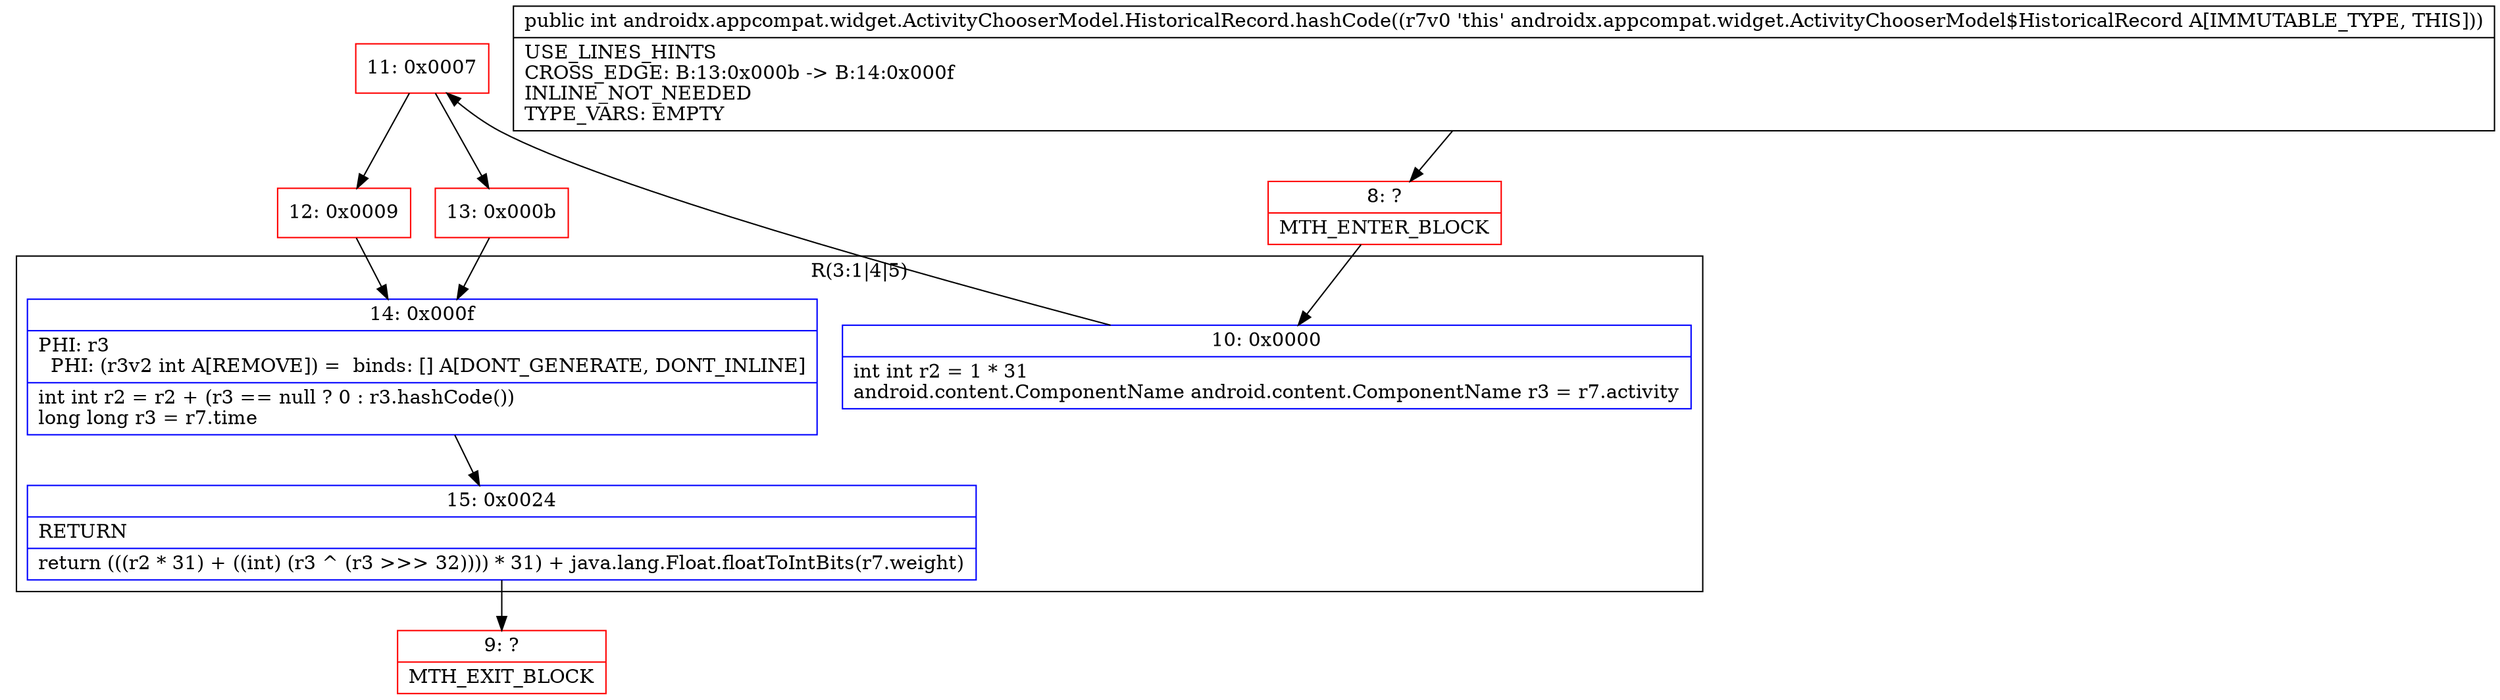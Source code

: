 digraph "CFG forandroidx.appcompat.widget.ActivityChooserModel.HistoricalRecord.hashCode()I" {
subgraph cluster_Region_1261931414 {
label = "R(3:1|4|5)";
node [shape=record,color=blue];
Node_10 [shape=record,label="{10\:\ 0x0000|int int r2 = 1 * 31\landroid.content.ComponentName android.content.ComponentName r3 = r7.activity\l}"];
Node_14 [shape=record,label="{14\:\ 0x000f|PHI: r3 \l  PHI: (r3v2 int A[REMOVE]) =  binds: [] A[DONT_GENERATE, DONT_INLINE]\l|int int r2 = r2 + (r3 == null ? 0 : r3.hashCode())\llong long r3 = r7.time\l}"];
Node_15 [shape=record,label="{15\:\ 0x0024|RETURN\l|return (((r2 * 31) + ((int) (r3 ^ (r3 \>\>\> 32)))) * 31) + java.lang.Float.floatToIntBits(r7.weight)\l}"];
}
Node_8 [shape=record,color=red,label="{8\:\ ?|MTH_ENTER_BLOCK\l}"];
Node_11 [shape=record,color=red,label="{11\:\ 0x0007}"];
Node_12 [shape=record,color=red,label="{12\:\ 0x0009}"];
Node_9 [shape=record,color=red,label="{9\:\ ?|MTH_EXIT_BLOCK\l}"];
Node_13 [shape=record,color=red,label="{13\:\ 0x000b}"];
MethodNode[shape=record,label="{public int androidx.appcompat.widget.ActivityChooserModel.HistoricalRecord.hashCode((r7v0 'this' androidx.appcompat.widget.ActivityChooserModel$HistoricalRecord A[IMMUTABLE_TYPE, THIS]))  | USE_LINES_HINTS\lCROSS_EDGE: B:13:0x000b \-\> B:14:0x000f\lINLINE_NOT_NEEDED\lTYPE_VARS: EMPTY\l}"];
MethodNode -> Node_8;Node_10 -> Node_11;
Node_14 -> Node_15;
Node_15 -> Node_9;
Node_8 -> Node_10;
Node_11 -> Node_12;
Node_11 -> Node_13;
Node_12 -> Node_14;
Node_13 -> Node_14;
}

